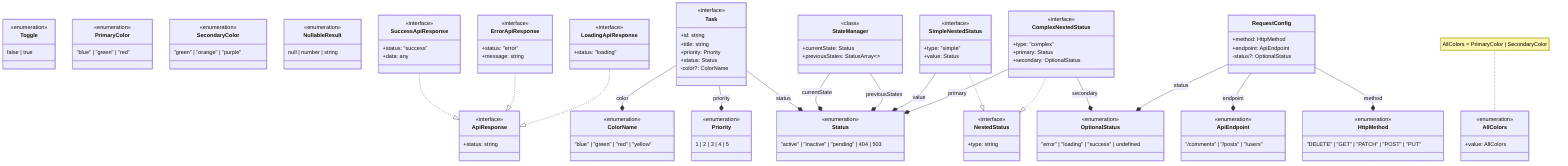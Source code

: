 classDiagram
  %% Legend
  %% --|> : Inheritance (extends)
  %% ..|> : Implementation (implements)
  %% --* : Composition (has/contains)
  %% -- : Association

  class ColorName {
    <<enumeration>>
    "blue" | "green" | "red" | "yellow"
  }

  class Priority {
    <<enumeration>>
    1 | 2 | 3 | 4 | 5
  }

  class Status {
    <<enumeration>>
    <<type>>
    "active" | "inactive" | "pending" | 404 | 503
  }

  class Toggle {
    <<enumeration>>
    false | true
  }

  class PrimaryColor {
    <<enumeration>>
    "blue" | "green" | "red"
  }

  class SecondaryColor {
    <<enumeration>>
    "green" | "orange" | "purple"
  }

  class AllColors {
    <<enumeration>>
    +value: AllColors
  }

  class OptionalStatus {
    <<enumeration>>
    <<type>>
    "error" | "loading" | "success" | undefined
  }

  class NullableResult {
    <<enumeration>>
    null | number | string
  }

  class ApiResponse {
    <<interface>>
    +status: string
  }

  class SuccessApiResponse {
    <<interface>>
    +status: "success"
    +data: any
  }

  class ErrorApiResponse {
    <<interface>>
    +status: "error"
    +message: string
  }

  class LoadingApiResponse {
    <<interface>>
    +status: "loading"
  }

  class Task {
    <<interface>>
    +id: string
    +title: string
    +priority: Priority
    +status: Status
    -color?: ColorName
  }

  class StateManager {
    <<class>>
    +currentState: Status
    +previousStates: StatusArray~~
  }

  class NestedStatus {
    <<interface>>
    +type: string
  }

  class SimpleNestedStatus {
    <<interface>>
    +type: "simple"
    +value: Status
  }

  class ComplexNestedStatus {
    <<interface>>
    +type: "complex"
    +primary: Status
    +secondary: OptionalStatus
  }

  class HttpMethod {
    <<enumeration>>
    "DELETE" | "GET" | "PATCH" | "POST" | "PUT"
  }

  class ApiEndpoint {
    <<enumeration>>
    "/comments" | "/posts" | "/users"
  }

  class RequestConfig {
    +method: HttpMethod
    +endpoint: ApiEndpoint
    -status?: OptionalStatus
  }

  SuccessApiResponse ..|> ApiResponse
  ErrorApiResponse ..|> ApiResponse
  LoadingApiResponse ..|> ApiResponse
  SimpleNestedStatus ..|> NestedStatus
  ComplexNestedStatus ..|> NestedStatus
  Task --* Priority : priority
  Task --* Status : status
  Task --* ColorName : color
  StateManager --* Status : currentState
  StateManager --* Status : previousStates
  SimpleNestedStatus --* Status : value
  ComplexNestedStatus --* Status : primary
  ComplexNestedStatus --* OptionalStatus : secondary
  RequestConfig --* HttpMethod : method
  RequestConfig --* ApiEndpoint : endpoint
  RequestConfig --* OptionalStatus : status

  note for AllColors "AllColors = PrimaryColor | SecondaryColor"